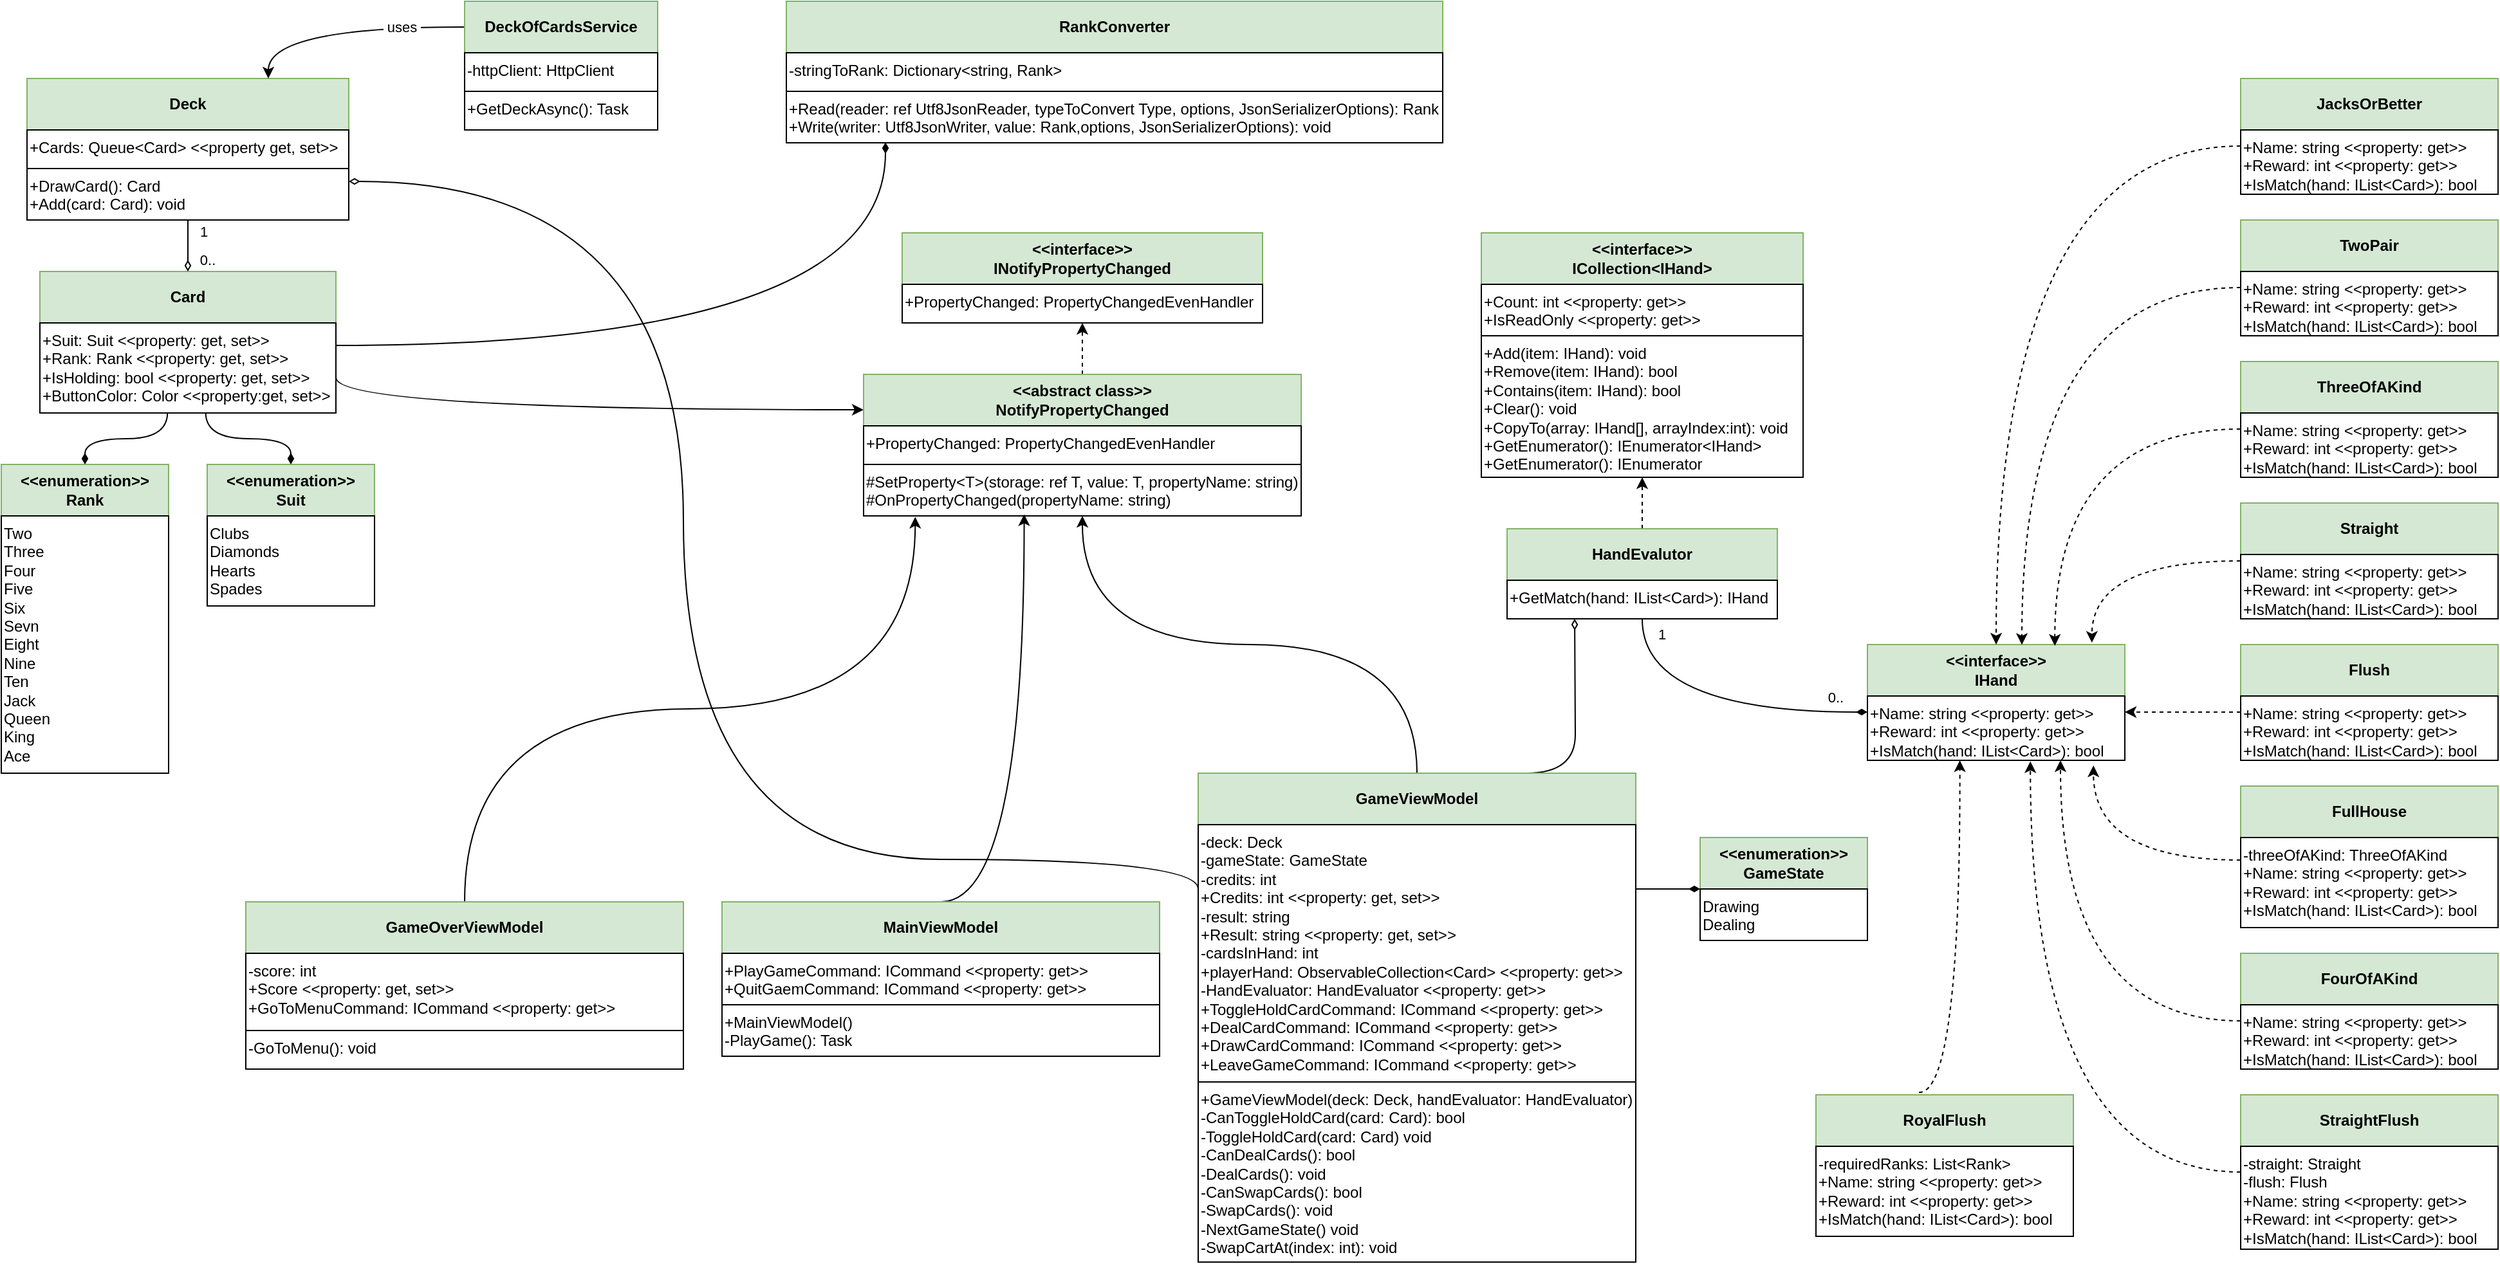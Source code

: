 <mxfile version="21.5.2" type="device">
  <diagram id="C5RBs43oDa-KdzZeNtuy" name="Page-1">
    <mxGraphModel dx="4436" dy="1394" grid="1" gridSize="10" guides="1" tooltips="1" connect="1" arrows="1" fold="1" page="1" pageScale="1" pageWidth="1600" pageHeight="1200" math="0" shadow="0">
      <root>
        <mxCell id="WIyWlLk6GJQsqaUBKTNV-0" />
        <mxCell id="WIyWlLk6GJQsqaUBKTNV-1" parent="WIyWlLk6GJQsqaUBKTNV-0" />
        <mxCell id="-fNCd-wBUOAsnK_vUmmY-12" value="&amp;lt;&amp;lt;interface&amp;gt;&amp;gt;&lt;br&gt;IHand" style="swimlane;whiteSpace=wrap;html=1;fillColor=#d5e8d4;strokeColor=#82b366;startSize=40;shadow=0;rounded=0;glass=0;" parent="WIyWlLk6GJQsqaUBKTNV-1" vertex="1">
          <mxGeometry x="1070" y="640" width="200" height="90" as="geometry" />
        </mxCell>
        <mxCell id="-fNCd-wBUOAsnK_vUmmY-20" value="+Name: string &amp;lt;&amp;lt;property: get&amp;gt;&amp;gt;&lt;br&gt;+Reward: int &amp;lt;&amp;lt;property: get&amp;gt;&amp;gt;&lt;br&gt;+IsMatch(hand: IList&amp;lt;Card&amp;gt;): bool" style="rounded=0;whiteSpace=wrap;html=1;align=left;verticalAlign=top;shadow=0;" parent="-fNCd-wBUOAsnK_vUmmY-12" vertex="1">
          <mxGeometry y="40" width="200" height="50" as="geometry" />
        </mxCell>
        <mxCell id="TzYiA3gDZXVf3jEae-ZA-2" value="JacksOrBetter" style="swimlane;whiteSpace=wrap;html=1;fillColor=#d5e8d4;strokeColor=#82b366;startSize=40;shadow=0;rounded=0;glass=0;" parent="WIyWlLk6GJQsqaUBKTNV-1" vertex="1">
          <mxGeometry x="1360" y="200" width="200" height="90" as="geometry" />
        </mxCell>
        <mxCell id="TzYiA3gDZXVf3jEae-ZA-3" value="+Name: string &amp;lt;&amp;lt;property: get&amp;gt;&amp;gt;&lt;br&gt;+Reward: int &amp;lt;&amp;lt;property: get&amp;gt;&amp;gt;&lt;br&gt;+IsMatch(hand: IList&amp;lt;Card&amp;gt;): bool" style="rounded=0;whiteSpace=wrap;html=1;align=left;verticalAlign=top;shadow=0;" parent="TzYiA3gDZXVf3jEae-ZA-2" vertex="1">
          <mxGeometry y="40" width="200" height="50" as="geometry" />
        </mxCell>
        <mxCell id="TzYiA3gDZXVf3jEae-ZA-6" value="TwoPair" style="swimlane;whiteSpace=wrap;html=1;fillColor=#d5e8d4;strokeColor=#82b366;startSize=40;shadow=0;rounded=0;glass=0;" parent="WIyWlLk6GJQsqaUBKTNV-1" vertex="1">
          <mxGeometry x="1360" y="310" width="200" height="90" as="geometry" />
        </mxCell>
        <mxCell id="TzYiA3gDZXVf3jEae-ZA-7" value="+Name: string &amp;lt;&amp;lt;property: get&amp;gt;&amp;gt;&lt;br&gt;+Reward: int &amp;lt;&amp;lt;property: get&amp;gt;&amp;gt;&lt;br&gt;+IsMatch(hand: IList&amp;lt;Card&amp;gt;): bool" style="rounded=0;whiteSpace=wrap;html=1;align=left;verticalAlign=top;shadow=0;" parent="TzYiA3gDZXVf3jEae-ZA-6" vertex="1">
          <mxGeometry y="40" width="200" height="50" as="geometry" />
        </mxCell>
        <mxCell id="TzYiA3gDZXVf3jEae-ZA-10" value="ThreeOfAKind" style="swimlane;whiteSpace=wrap;html=1;fillColor=#d5e8d4;strokeColor=#82b366;startSize=40;shadow=0;rounded=0;glass=0;" parent="WIyWlLk6GJQsqaUBKTNV-1" vertex="1">
          <mxGeometry x="1360" y="420" width="200" height="90" as="geometry" />
        </mxCell>
        <mxCell id="TzYiA3gDZXVf3jEae-ZA-11" value="+Name: string &amp;lt;&amp;lt;property: get&amp;gt;&amp;gt;&lt;br&gt;+Reward: int &amp;lt;&amp;lt;property: get&amp;gt;&amp;gt;&lt;br&gt;+IsMatch(hand: IList&amp;lt;Card&amp;gt;): bool" style="rounded=0;whiteSpace=wrap;html=1;align=left;verticalAlign=top;shadow=0;" parent="TzYiA3gDZXVf3jEae-ZA-10" vertex="1">
          <mxGeometry y="40" width="200" height="50" as="geometry" />
        </mxCell>
        <mxCell id="TzYiA3gDZXVf3jEae-ZA-28" style="edgeStyle=orthogonalEdgeStyle;orthogonalLoop=1;jettySize=auto;html=1;exitX=0;exitY=0.5;exitDx=0;exitDy=0;entryX=0.872;entryY=-0.016;entryDx=0;entryDy=0;curved=1;dashed=1;entryPerimeter=0;" parent="WIyWlLk6GJQsqaUBKTNV-1" source="TzYiA3gDZXVf3jEae-ZA-13" target="-fNCd-wBUOAsnK_vUmmY-12" edge="1">
          <mxGeometry relative="1" as="geometry" />
        </mxCell>
        <mxCell id="TzYiA3gDZXVf3jEae-ZA-13" value="Straight" style="swimlane;whiteSpace=wrap;html=1;fillColor=#d5e8d4;strokeColor=#82b366;startSize=40;shadow=0;rounded=0;glass=0;" parent="WIyWlLk6GJQsqaUBKTNV-1" vertex="1">
          <mxGeometry x="1360" y="530" width="200" height="90" as="geometry" />
        </mxCell>
        <mxCell id="TzYiA3gDZXVf3jEae-ZA-14" value="+Name: string &amp;lt;&amp;lt;property: get&amp;gt;&amp;gt;&lt;br&gt;+Reward: int &amp;lt;&amp;lt;property: get&amp;gt;&amp;gt;&lt;br&gt;+IsMatch(hand: IList&amp;lt;Card&amp;gt;): bool" style="rounded=0;whiteSpace=wrap;html=1;align=left;verticalAlign=top;shadow=0;" parent="TzYiA3gDZXVf3jEae-ZA-13" vertex="1">
          <mxGeometry y="40" width="200" height="50" as="geometry" />
        </mxCell>
        <mxCell id="TzYiA3gDZXVf3jEae-ZA-16" value="Flush" style="swimlane;whiteSpace=wrap;html=1;fillColor=#d5e8d4;strokeColor=#82b366;startSize=40;shadow=0;rounded=0;glass=0;" parent="WIyWlLk6GJQsqaUBKTNV-1" vertex="1">
          <mxGeometry x="1360" y="640" width="200" height="90" as="geometry" />
        </mxCell>
        <mxCell id="TzYiA3gDZXVf3jEae-ZA-17" value="+Name: string &amp;lt;&amp;lt;property: get&amp;gt;&amp;gt;&lt;br&gt;+Reward: int &amp;lt;&amp;lt;property: get&amp;gt;&amp;gt;&lt;br&gt;+IsMatch(hand: IList&amp;lt;Card&amp;gt;): bool" style="rounded=0;whiteSpace=wrap;html=1;align=left;verticalAlign=top;shadow=0;" parent="TzYiA3gDZXVf3jEae-ZA-16" vertex="1">
          <mxGeometry y="40" width="200" height="50" as="geometry" />
        </mxCell>
        <mxCell id="TzYiA3gDZXVf3jEae-ZA-18" value="FullHouse" style="swimlane;whiteSpace=wrap;html=1;fillColor=#d5e8d4;strokeColor=#82b366;startSize=40;shadow=0;rounded=0;glass=0;" parent="WIyWlLk6GJQsqaUBKTNV-1" vertex="1">
          <mxGeometry x="1360" y="750" width="200" height="110" as="geometry" />
        </mxCell>
        <mxCell id="TzYiA3gDZXVf3jEae-ZA-19" value="-threeOfAKind: ThreeOfAKind&lt;br&gt;+Name: string &amp;lt;&amp;lt;property: get&amp;gt;&amp;gt;&lt;br&gt;+Reward: int &amp;lt;&amp;lt;property: get&amp;gt;&amp;gt;&lt;br&gt;+IsMatch(hand: IList&amp;lt;Card&amp;gt;): bool" style="rounded=0;whiteSpace=wrap;html=1;align=left;verticalAlign=top;shadow=0;" parent="TzYiA3gDZXVf3jEae-ZA-18" vertex="1">
          <mxGeometry y="40" width="200" height="70" as="geometry" />
        </mxCell>
        <mxCell id="TzYiA3gDZXVf3jEae-ZA-20" value="FourOfAKind" style="swimlane;whiteSpace=wrap;html=1;fillColor=#d5e8d4;strokeColor=#82b366;startSize=40;shadow=0;rounded=0;glass=0;" parent="WIyWlLk6GJQsqaUBKTNV-1" vertex="1">
          <mxGeometry x="1360" y="880" width="200" height="90" as="geometry" />
        </mxCell>
        <mxCell id="TzYiA3gDZXVf3jEae-ZA-21" value="+Name: string &amp;lt;&amp;lt;property: get&amp;gt;&amp;gt;&lt;br&gt;+Reward: int &amp;lt;&amp;lt;property: get&amp;gt;&amp;gt;&lt;br&gt;+IsMatch(hand: IList&amp;lt;Card&amp;gt;): bool" style="rounded=0;whiteSpace=wrap;html=1;align=left;verticalAlign=top;shadow=0;" parent="TzYiA3gDZXVf3jEae-ZA-20" vertex="1">
          <mxGeometry y="40" width="200" height="50" as="geometry" />
        </mxCell>
        <mxCell id="TzYiA3gDZXVf3jEae-ZA-36" style="edgeStyle=orthogonalEdgeStyle;orthogonalLoop=1;jettySize=auto;html=1;exitX=0;exitY=0.5;exitDx=0;exitDy=0;entryX=0.633;entryY=1.015;entryDx=0;entryDy=0;entryPerimeter=0;dashed=1;curved=1;" parent="WIyWlLk6GJQsqaUBKTNV-1" source="TzYiA3gDZXVf3jEae-ZA-22" target="-fNCd-wBUOAsnK_vUmmY-20" edge="1">
          <mxGeometry relative="1" as="geometry" />
        </mxCell>
        <mxCell id="TzYiA3gDZXVf3jEae-ZA-22" value="StraightFlush" style="swimlane;whiteSpace=wrap;html=1;fillColor=#d5e8d4;strokeColor=#82b366;startSize=40;shadow=0;rounded=0;glass=0;" parent="WIyWlLk6GJQsqaUBKTNV-1" vertex="1">
          <mxGeometry x="1360" y="990" width="200" height="120" as="geometry" />
        </mxCell>
        <mxCell id="TzYiA3gDZXVf3jEae-ZA-23" value="-straight: Straight&lt;br&gt;-flush: Flush&lt;br&gt;+Name: string &amp;lt;&amp;lt;property: get&amp;gt;&amp;gt;&lt;br&gt;+Reward: int &amp;lt;&amp;lt;property: get&amp;gt;&amp;gt;&lt;br&gt;+IsMatch(hand: IList&amp;lt;Card&amp;gt;): bool" style="rounded=0;whiteSpace=wrap;html=1;align=left;verticalAlign=top;shadow=0;" parent="TzYiA3gDZXVf3jEae-ZA-22" vertex="1">
          <mxGeometry y="40" width="200" height="80" as="geometry" />
        </mxCell>
        <mxCell id="TzYiA3gDZXVf3jEae-ZA-143" style="edgeStyle=orthogonalEdgeStyle;orthogonalLoop=1;jettySize=auto;html=1;exitX=0.5;exitY=0;exitDx=0;exitDy=0;entryX=0.459;entryY=1.037;entryDx=0;entryDy=0;entryPerimeter=0;curved=1;dashed=1;" parent="WIyWlLk6GJQsqaUBKTNV-1" edge="1">
          <mxGeometry relative="1" as="geometry">
            <mxPoint x="1110" y="988.15" as="sourcePoint" />
            <mxPoint x="1141.8" y="730.0" as="targetPoint" />
          </mxGeometry>
        </mxCell>
        <mxCell id="TzYiA3gDZXVf3jEae-ZA-24" value="RoyalFlush" style="swimlane;whiteSpace=wrap;html=1;fillColor=#d5e8d4;strokeColor=#82b366;startSize=40;shadow=0;rounded=0;glass=0;" parent="WIyWlLk6GJQsqaUBKTNV-1" vertex="1">
          <mxGeometry x="1030" y="990" width="200" height="110" as="geometry" />
        </mxCell>
        <mxCell id="TzYiA3gDZXVf3jEae-ZA-25" value="-requiredRanks: List&amp;lt;Rank&amp;gt;&lt;br&gt;+Name: string &amp;lt;&amp;lt;property: get&amp;gt;&amp;gt;&lt;br&gt;+Reward: int &amp;lt;&amp;lt;property: get&amp;gt;&amp;gt;&lt;br&gt;+IsMatch(hand: IList&amp;lt;Card&amp;gt;): bool" style="rounded=0;whiteSpace=wrap;html=1;align=left;verticalAlign=top;shadow=0;" parent="TzYiA3gDZXVf3jEae-ZA-24" vertex="1">
          <mxGeometry y="40" width="200" height="70" as="geometry" />
        </mxCell>
        <mxCell id="TzYiA3gDZXVf3jEae-ZA-30" style="edgeStyle=orthogonalEdgeStyle;orthogonalLoop=1;jettySize=auto;html=1;exitX=0;exitY=0.25;exitDx=0;exitDy=0;entryX=0.728;entryY=0.011;entryDx=0;entryDy=0;curved=1;dashed=1;entryPerimeter=0;" parent="WIyWlLk6GJQsqaUBKTNV-1" source="TzYiA3gDZXVf3jEae-ZA-11" target="-fNCd-wBUOAsnK_vUmmY-12" edge="1">
          <mxGeometry relative="1" as="geometry" />
        </mxCell>
        <mxCell id="TzYiA3gDZXVf3jEae-ZA-31" style="edgeStyle=orthogonalEdgeStyle;orthogonalLoop=1;jettySize=auto;html=1;exitX=0;exitY=0.25;exitDx=0;exitDy=0;entryX=0.6;entryY=0.002;entryDx=0;entryDy=0;entryPerimeter=0;curved=1;dashed=1;" parent="WIyWlLk6GJQsqaUBKTNV-1" source="TzYiA3gDZXVf3jEae-ZA-7" target="-fNCd-wBUOAsnK_vUmmY-12" edge="1">
          <mxGeometry relative="1" as="geometry" />
        </mxCell>
        <mxCell id="TzYiA3gDZXVf3jEae-ZA-32" style="edgeStyle=orthogonalEdgeStyle;orthogonalLoop=1;jettySize=auto;html=1;exitX=0;exitY=0.25;exitDx=0;exitDy=0;curved=1;dashed=1;" parent="WIyWlLk6GJQsqaUBKTNV-1" source="TzYiA3gDZXVf3jEae-ZA-3" target="-fNCd-wBUOAsnK_vUmmY-12" edge="1">
          <mxGeometry relative="1" as="geometry" />
        </mxCell>
        <mxCell id="TzYiA3gDZXVf3jEae-ZA-33" style="edgeStyle=orthogonalEdgeStyle;rounded=0;orthogonalLoop=1;jettySize=auto;html=1;exitX=0;exitY=0.25;exitDx=0;exitDy=0;entryX=1;entryY=0.25;entryDx=0;entryDy=0;dashed=1;" parent="WIyWlLk6GJQsqaUBKTNV-1" source="TzYiA3gDZXVf3jEae-ZA-17" target="-fNCd-wBUOAsnK_vUmmY-20" edge="1">
          <mxGeometry relative="1" as="geometry" />
        </mxCell>
        <mxCell id="TzYiA3gDZXVf3jEae-ZA-34" style="edgeStyle=orthogonalEdgeStyle;orthogonalLoop=1;jettySize=auto;html=1;exitX=0;exitY=0.25;exitDx=0;exitDy=0;entryX=0.878;entryY=1.08;entryDx=0;entryDy=0;entryPerimeter=0;dashed=1;curved=1;" parent="WIyWlLk6GJQsqaUBKTNV-1" source="TzYiA3gDZXVf3jEae-ZA-19" target="-fNCd-wBUOAsnK_vUmmY-20" edge="1">
          <mxGeometry relative="1" as="geometry" />
        </mxCell>
        <mxCell id="TzYiA3gDZXVf3jEae-ZA-35" style="edgeStyle=orthogonalEdgeStyle;orthogonalLoop=1;jettySize=auto;html=1;exitX=0;exitY=0.25;exitDx=0;exitDy=0;entryX=0.75;entryY=1;entryDx=0;entryDy=0;dashed=1;curved=1;" parent="WIyWlLk6GJQsqaUBKTNV-1" source="TzYiA3gDZXVf3jEae-ZA-21" target="-fNCd-wBUOAsnK_vUmmY-20" edge="1">
          <mxGeometry relative="1" as="geometry" />
        </mxCell>
        <mxCell id="TzYiA3gDZXVf3jEae-ZA-38" value="&amp;lt;&amp;lt;interface&amp;gt;&amp;gt;&lt;br&gt;ICollection&amp;lt;IHand&amp;gt;" style="swimlane;whiteSpace=wrap;html=1;fillColor=#d5e8d4;strokeColor=#82b366;startSize=40;shadow=0;rounded=0;glass=0;" parent="WIyWlLk6GJQsqaUBKTNV-1" vertex="1">
          <mxGeometry x="770" y="320" width="250" height="190" as="geometry" />
        </mxCell>
        <mxCell id="TzYiA3gDZXVf3jEae-ZA-39" value="+Count: int &amp;lt;&amp;lt;property: get&amp;gt;&amp;gt;&lt;br&gt;+IsReadOnly &amp;lt;&amp;lt;property: get&amp;gt;&amp;gt;&lt;br&gt;" style="rounded=0;whiteSpace=wrap;html=1;align=left;verticalAlign=top;shadow=0;" parent="TzYiA3gDZXVf3jEae-ZA-38" vertex="1">
          <mxGeometry y="40" width="250" height="40" as="geometry" />
        </mxCell>
        <mxCell id="TzYiA3gDZXVf3jEae-ZA-50" value="+Add(item: IHand): void&lt;br&gt;+Remove(item: IHand): bool&lt;br&gt;+Contains(item: IHand): bool&lt;br&gt;+Clear(): void&lt;br&gt;+CopyTo(array: IHand[], arrayIndex:int): void&lt;br&gt;+GetEnumerator(): IEnumerator&amp;lt;IHand&amp;gt;&lt;br&gt;+GetEnumerator(): IEnumerator" style="rounded=0;whiteSpace=wrap;html=1;align=left;verticalAlign=top;" parent="TzYiA3gDZXVf3jEae-ZA-38" vertex="1">
          <mxGeometry y="80" width="250" height="110" as="geometry" />
        </mxCell>
        <mxCell id="TzYiA3gDZXVf3jEae-ZA-54" value="" style="edgeStyle=orthogonalEdgeStyle;rounded=0;orthogonalLoop=1;jettySize=auto;html=1;dashed=1;" parent="WIyWlLk6GJQsqaUBKTNV-1" source="TzYiA3gDZXVf3jEae-ZA-52" target="TzYiA3gDZXVf3jEae-ZA-50" edge="1">
          <mxGeometry relative="1" as="geometry" />
        </mxCell>
        <mxCell id="TzYiA3gDZXVf3jEae-ZA-52" value="HandEvalutor" style="swimlane;whiteSpace=wrap;html=1;fillColor=#d5e8d4;strokeColor=#82b366;startSize=40;shadow=0;rounded=0;glass=0;" parent="WIyWlLk6GJQsqaUBKTNV-1" vertex="1">
          <mxGeometry x="790" y="550" width="210" height="70" as="geometry" />
        </mxCell>
        <mxCell id="TzYiA3gDZXVf3jEae-ZA-53" value="+GetMatch(hand: IList&amp;lt;Card&amp;gt;): IHand" style="rounded=0;whiteSpace=wrap;html=1;align=left;verticalAlign=top;shadow=0;" parent="TzYiA3gDZXVf3jEae-ZA-52" vertex="1">
          <mxGeometry y="40" width="210" height="30" as="geometry" />
        </mxCell>
        <mxCell id="TzYiA3gDZXVf3jEae-ZA-58" value="&amp;lt;&amp;lt;enumeration&amp;gt;&amp;gt;&lt;br&gt;Rank" style="swimlane;whiteSpace=wrap;html=1;fillColor=#d5e8d4;strokeColor=#82b366;startSize=40;shadow=0;rounded=0;glass=0;" parent="WIyWlLk6GJQsqaUBKTNV-1" vertex="1">
          <mxGeometry x="-380" y="500" width="130" height="220" as="geometry" />
        </mxCell>
        <mxCell id="TzYiA3gDZXVf3jEae-ZA-59" value="Two&lt;br&gt;Three&lt;br&gt;Four&lt;br&gt;Five&lt;br&gt;Six&lt;br&gt;Sevn&lt;br&gt;Eight&lt;br&gt;Nine&lt;br&gt;Ten&lt;br&gt;Jack&lt;br&gt;Queen&lt;br&gt;King&lt;br&gt;Ace" style="rounded=0;whiteSpace=wrap;html=1;align=left;verticalAlign=top;shadow=0;" parent="TzYiA3gDZXVf3jEae-ZA-58" vertex="1">
          <mxGeometry y="40" width="130" height="200" as="geometry" />
        </mxCell>
        <mxCell id="TzYiA3gDZXVf3jEae-ZA-62" value="&amp;lt;&amp;lt;enumeration&amp;gt;&amp;gt;&lt;br&gt;Suit" style="swimlane;whiteSpace=wrap;html=1;fillColor=#d5e8d4;strokeColor=#82b366;startSize=40;shadow=0;rounded=0;glass=0;" parent="WIyWlLk6GJQsqaUBKTNV-1" vertex="1">
          <mxGeometry x="-220" y="500" width="130" height="110" as="geometry" />
        </mxCell>
        <mxCell id="TzYiA3gDZXVf3jEae-ZA-63" value="Clubs&lt;br&gt;Diamonds&lt;br&gt;Hearts&lt;br&gt;Spades" style="rounded=0;whiteSpace=wrap;html=1;align=left;verticalAlign=top;shadow=0;" parent="TzYiA3gDZXVf3jEae-ZA-62" vertex="1">
          <mxGeometry y="40" width="130" height="70" as="geometry" />
        </mxCell>
        <mxCell id="TzYiA3gDZXVf3jEae-ZA-119" style="edgeStyle=orthogonalEdgeStyle;orthogonalLoop=1;jettySize=auto;html=1;exitX=1;exitY=0.75;exitDx=0;exitDy=0;entryX=0;entryY=0.25;entryDx=0;entryDy=0;curved=1;" parent="WIyWlLk6GJQsqaUBKTNV-1" source="TzYiA3gDZXVf3jEae-ZA-68" target="TzYiA3gDZXVf3jEae-ZA-93" edge="1">
          <mxGeometry relative="1" as="geometry">
            <Array as="points">
              <mxPoint x="-120" y="457" />
            </Array>
          </mxGeometry>
        </mxCell>
        <mxCell id="TzYiA3gDZXVf3jEae-ZA-155" style="edgeStyle=orthogonalEdgeStyle;orthogonalLoop=1;jettySize=auto;html=1;exitX=0.56;exitY=0.995;exitDx=0;exitDy=0;entryX=0.5;entryY=0;entryDx=0;entryDy=0;exitPerimeter=0;curved=1;endArrow=diamondThin;endFill=1;" parent="WIyWlLk6GJQsqaUBKTNV-1" source="TzYiA3gDZXVf3jEae-ZA-69" target="TzYiA3gDZXVf3jEae-ZA-62" edge="1">
          <mxGeometry relative="1" as="geometry" />
        </mxCell>
        <mxCell id="TzYiA3gDZXVf3jEae-ZA-68" value="Card" style="swimlane;whiteSpace=wrap;html=1;fillColor=#d5e8d4;strokeColor=#82b366;startSize=40;shadow=0;rounded=0;glass=0;" parent="WIyWlLk6GJQsqaUBKTNV-1" vertex="1">
          <mxGeometry x="-350" y="350" width="230" height="110" as="geometry" />
        </mxCell>
        <mxCell id="TzYiA3gDZXVf3jEae-ZA-69" value="+Suit: Suit &amp;lt;&amp;lt;property: get, set&amp;gt;&amp;gt;&lt;br&gt;+Rank: Rank &amp;lt;&amp;lt;property: get, set&amp;gt;&amp;gt;&lt;br&gt;+IsHolding: bool &amp;lt;&amp;lt;property: get, set&amp;gt;&amp;gt;&lt;br&gt;+ButtonColor: Color &amp;lt;&amp;lt;property:get, set&amp;gt;&amp;gt;" style="rounded=0;whiteSpace=wrap;html=1;align=left;verticalAlign=top;shadow=0;" parent="TzYiA3gDZXVf3jEae-ZA-68" vertex="1">
          <mxGeometry y="40" width="230" height="70" as="geometry" />
        </mxCell>
        <mxCell id="TzYiA3gDZXVf3jEae-ZA-78" value="Deck" style="swimlane;whiteSpace=wrap;html=1;fillColor=#d5e8d4;strokeColor=#82b366;startSize=40;shadow=0;rounded=0;glass=0;" parent="WIyWlLk6GJQsqaUBKTNV-1" vertex="1">
          <mxGeometry x="-360" y="200" width="250" height="110" as="geometry">
            <mxRectangle x="400" y="590" width="70" height="40" as="alternateBounds" />
          </mxGeometry>
        </mxCell>
        <mxCell id="TzYiA3gDZXVf3jEae-ZA-79" value="+Cards: Queue&amp;lt;Card&amp;gt; &amp;lt;&amp;lt;property get, set&amp;gt;&amp;gt;" style="rounded=0;whiteSpace=wrap;html=1;align=left;verticalAlign=top;shadow=0;" parent="TzYiA3gDZXVf3jEae-ZA-78" vertex="1">
          <mxGeometry y="40" width="250" height="30" as="geometry" />
        </mxCell>
        <mxCell id="TzYiA3gDZXVf3jEae-ZA-84" value="+DrawCard(): Card&lt;br&gt;+Add(card: Card): void" style="rounded=0;whiteSpace=wrap;html=1;align=left;verticalAlign=top;" parent="TzYiA3gDZXVf3jEae-ZA-78" vertex="1">
          <mxGeometry y="70" width="250" height="40" as="geometry" />
        </mxCell>
        <mxCell id="TzYiA3gDZXVf3jEae-ZA-102" style="edgeStyle=orthogonalEdgeStyle;orthogonalLoop=1;jettySize=auto;html=1;exitX=0.5;exitY=0;exitDx=0;exitDy=0;curved=1;" parent="WIyWlLk6GJQsqaUBKTNV-1" source="TzYiA3gDZXVf3jEae-ZA-87" target="TzYiA3gDZXVf3jEae-ZA-95" edge="1">
          <mxGeometry relative="1" as="geometry" />
        </mxCell>
        <mxCell id="TzYiA3gDZXVf3jEae-ZA-160" style="edgeStyle=orthogonalEdgeStyle;orthogonalLoop=1;jettySize=auto;html=1;exitX=0.75;exitY=0;exitDx=0;exitDy=0;entryX=0.25;entryY=1;entryDx=0;entryDy=0;curved=1;endArrow=diamondThin;endFill=0;" parent="WIyWlLk6GJQsqaUBKTNV-1" source="TzYiA3gDZXVf3jEae-ZA-87" target="TzYiA3gDZXVf3jEae-ZA-53" edge="1">
          <mxGeometry relative="1" as="geometry">
            <Array as="points">
              <mxPoint x="843" y="740" />
              <mxPoint x="843" y="680" />
            </Array>
          </mxGeometry>
        </mxCell>
        <mxCell id="koBWc2NPQ4fhR7pxZyWS-4" style="edgeStyle=orthogonalEdgeStyle;rounded=0;orthogonalLoop=1;jettySize=auto;html=1;exitX=1;exitY=0.25;exitDx=0;exitDy=0;entryX=0;entryY=0;entryDx=0;entryDy=0;endArrow=diamondThin;endFill=1;" edge="1" parent="WIyWlLk6GJQsqaUBKTNV-1" source="TzYiA3gDZXVf3jEae-ZA-87" target="koBWc2NPQ4fhR7pxZyWS-2">
          <mxGeometry relative="1" as="geometry">
            <Array as="points">
              <mxPoint x="930" y="830" />
              <mxPoint x="930" y="830" />
            </Array>
          </mxGeometry>
        </mxCell>
        <mxCell id="TzYiA3gDZXVf3jEae-ZA-87" value="GameViewModel" style="swimlane;whiteSpace=wrap;html=1;fillColor=#d5e8d4;strokeColor=#82b366;startSize=40;shadow=0;rounded=0;glass=0;" parent="WIyWlLk6GJQsqaUBKTNV-1" vertex="1">
          <mxGeometry x="550" y="740" width="340" height="380" as="geometry">
            <mxRectangle x="400" y="590" width="70" height="40" as="alternateBounds" />
          </mxGeometry>
        </mxCell>
        <mxCell id="TzYiA3gDZXVf3jEae-ZA-88" value="-deck: Deck&lt;br&gt;-gameState: GameState&lt;br&gt;-credits: int&lt;br&gt;+Credits: int &amp;lt;&amp;lt;property: get, set&amp;gt;&amp;gt;&lt;br&gt;-result: string&lt;br&gt;+Result: string &amp;lt;&amp;lt;property: get, set&amp;gt;&amp;gt;&lt;br&gt;-cardsInHand: int&lt;br&gt;+playerHand: ObservableCollection&amp;lt;Card&amp;gt; &amp;lt;&amp;lt;property: get&amp;gt;&amp;gt;&lt;br&gt;-HandEvaluator: HandEvaluator &amp;lt;&amp;lt;property: get&amp;gt;&amp;gt;&lt;br&gt;+ToggleHoldCardCommand: ICommand &amp;lt;&amp;lt;property: get&amp;gt;&amp;gt;&lt;br&gt;+DealCardCommand: ICommand &amp;lt;&amp;lt;property: get&amp;gt;&amp;gt;&lt;br&gt;+DrawCardCommand: ICommand &amp;lt;&amp;lt;property: get&amp;gt;&amp;gt;&lt;br&gt;+LeaveGameCommand: ICommand &amp;lt;&amp;lt;property: get&amp;gt;&amp;gt;" style="rounded=0;whiteSpace=wrap;html=1;align=left;verticalAlign=top;shadow=0;" parent="TzYiA3gDZXVf3jEae-ZA-87" vertex="1">
          <mxGeometry y="40" width="340" height="200" as="geometry" />
        </mxCell>
        <mxCell id="TzYiA3gDZXVf3jEae-ZA-89" value="+GameViewModel(deck: Deck, handEvaluator: HandEvaluator)&lt;br&gt;-CanToggleHoldCard(card: Card): bool&lt;br&gt;-ToggleHoldCard(card: Card) void&lt;br&gt;-CanDealCards(): bool&lt;br&gt;-DealCards(): void&lt;br&gt;-CanSwapCards(): bool&lt;br&gt;-SwapCards(): void&lt;br&gt;-NextGameState() void&lt;br&gt;-SwapCartAt(index: int): void" style="rounded=0;whiteSpace=wrap;html=1;align=left;verticalAlign=top;" parent="TzYiA3gDZXVf3jEae-ZA-87" vertex="1">
          <mxGeometry y="240" width="340" height="140" as="geometry" />
        </mxCell>
        <mxCell id="TzYiA3gDZXVf3jEae-ZA-90" value="&amp;lt;&amp;lt;interface&amp;gt;&amp;gt;&lt;br&gt;INotifyPropertyChanged" style="swimlane;whiteSpace=wrap;html=1;fillColor=#d5e8d4;strokeColor=#82b366;startSize=40;shadow=0;rounded=0;glass=0;" parent="WIyWlLk6GJQsqaUBKTNV-1" vertex="1">
          <mxGeometry x="320" y="320" width="280" height="70" as="geometry">
            <mxRectangle x="400" y="590" width="70" height="40" as="alternateBounds" />
          </mxGeometry>
        </mxCell>
        <mxCell id="TzYiA3gDZXVf3jEae-ZA-91" value="+PropertyChanged: PropertyChangedEvenHandler" style="rounded=0;whiteSpace=wrap;html=1;align=left;verticalAlign=top;shadow=0;" parent="TzYiA3gDZXVf3jEae-ZA-90" vertex="1">
          <mxGeometry y="40" width="280" height="30" as="geometry" />
        </mxCell>
        <mxCell id="TzYiA3gDZXVf3jEae-ZA-97" value="" style="edgeStyle=orthogonalEdgeStyle;rounded=0;orthogonalLoop=1;jettySize=auto;html=1;dashed=1;" parent="WIyWlLk6GJQsqaUBKTNV-1" source="TzYiA3gDZXVf3jEae-ZA-93" target="TzYiA3gDZXVf3jEae-ZA-91" edge="1">
          <mxGeometry relative="1" as="geometry" />
        </mxCell>
        <mxCell id="TzYiA3gDZXVf3jEae-ZA-93" value="&amp;lt;&amp;lt;abstract class&amp;gt;&amp;gt;&lt;br&gt;NotifyPropertyChanged" style="swimlane;whiteSpace=wrap;html=1;fillColor=#d5e8d4;strokeColor=#82b366;startSize=40;shadow=0;rounded=0;glass=0;" parent="WIyWlLk6GJQsqaUBKTNV-1" vertex="1">
          <mxGeometry x="290" y="430" width="340" height="110" as="geometry">
            <mxRectangle x="400" y="590" width="70" height="40" as="alternateBounds" />
          </mxGeometry>
        </mxCell>
        <mxCell id="TzYiA3gDZXVf3jEae-ZA-94" value="+PropertyChanged: PropertyChangedEvenHandler" style="rounded=0;whiteSpace=wrap;html=1;align=left;verticalAlign=top;shadow=0;" parent="TzYiA3gDZXVf3jEae-ZA-93" vertex="1">
          <mxGeometry y="40" width="340" height="30" as="geometry" />
        </mxCell>
        <mxCell id="TzYiA3gDZXVf3jEae-ZA-95" value="#SetProperty&amp;lt;T&amp;gt;(storage: ref T, value: T, propertyName: string)&lt;br&gt;#OnPropertyChanged(propertyName: string)" style="rounded=0;whiteSpace=wrap;html=1;align=left;verticalAlign=top;" parent="TzYiA3gDZXVf3jEae-ZA-93" vertex="1">
          <mxGeometry y="70" width="340" height="40" as="geometry" />
        </mxCell>
        <mxCell id="TzYiA3gDZXVf3jEae-ZA-109" style="edgeStyle=orthogonalEdgeStyle;orthogonalLoop=1;jettySize=auto;html=1;exitX=0.5;exitY=0;exitDx=0;exitDy=0;entryX=0.367;entryY=0.97;entryDx=0;entryDy=0;entryPerimeter=0;curved=1;" parent="WIyWlLk6GJQsqaUBKTNV-1" source="TzYiA3gDZXVf3jEae-ZA-105" target="TzYiA3gDZXVf3jEae-ZA-95" edge="1">
          <mxGeometry relative="1" as="geometry">
            <Array as="points">
              <mxPoint x="415" y="840" />
            </Array>
          </mxGeometry>
        </mxCell>
        <mxCell id="TzYiA3gDZXVf3jEae-ZA-105" value="MainViewModel" style="swimlane;whiteSpace=wrap;html=1;fillColor=#d5e8d4;strokeColor=#82b366;startSize=40;shadow=0;rounded=0;glass=0;" parent="WIyWlLk6GJQsqaUBKTNV-1" vertex="1">
          <mxGeometry x="180" y="840" width="340" height="120" as="geometry">
            <mxRectangle x="400" y="590" width="70" height="40" as="alternateBounds" />
          </mxGeometry>
        </mxCell>
        <mxCell id="TzYiA3gDZXVf3jEae-ZA-106" value="+PlayGameCommand: ICommand &amp;lt;&amp;lt;property: get&amp;gt;&amp;gt;&lt;br&gt;+QuitGaemCommand: ICommand &amp;lt;&amp;lt;property: get&amp;gt;&amp;gt;" style="rounded=0;whiteSpace=wrap;html=1;align=left;verticalAlign=top;shadow=0;" parent="TzYiA3gDZXVf3jEae-ZA-105" vertex="1">
          <mxGeometry y="40" width="340" height="40" as="geometry" />
        </mxCell>
        <mxCell id="TzYiA3gDZXVf3jEae-ZA-107" value="+MainViewModel()&lt;br&gt;-PlayGame(): Task" style="rounded=0;whiteSpace=wrap;html=1;align=left;verticalAlign=top;" parent="TzYiA3gDZXVf3jEae-ZA-105" vertex="1">
          <mxGeometry y="80" width="340" height="40" as="geometry" />
        </mxCell>
        <mxCell id="TzYiA3gDZXVf3jEae-ZA-114" style="edgeStyle=orthogonalEdgeStyle;orthogonalLoop=1;jettySize=auto;html=1;exitX=0.5;exitY=0;exitDx=0;exitDy=0;entryX=0.118;entryY=1.018;entryDx=0;entryDy=0;entryPerimeter=0;curved=1;" parent="WIyWlLk6GJQsqaUBKTNV-1" source="TzYiA3gDZXVf3jEae-ZA-110" target="TzYiA3gDZXVf3jEae-ZA-95" edge="1">
          <mxGeometry relative="1" as="geometry" />
        </mxCell>
        <mxCell id="TzYiA3gDZXVf3jEae-ZA-110" value="GameOverViewModel" style="swimlane;whiteSpace=wrap;html=1;fillColor=#d5e8d4;strokeColor=#82b366;startSize=40;shadow=0;rounded=0;glass=0;" parent="WIyWlLk6GJQsqaUBKTNV-1" vertex="1">
          <mxGeometry x="-190" y="840" width="340" height="130" as="geometry">
            <mxRectangle x="400" y="590" width="70" height="40" as="alternateBounds" />
          </mxGeometry>
        </mxCell>
        <mxCell id="TzYiA3gDZXVf3jEae-ZA-111" value="-score: int&lt;br&gt;+Score &amp;lt;&amp;lt;property: get, set&amp;gt;&amp;gt;&lt;br&gt;+GoToMenuCommand: ICommand &amp;lt;&amp;lt;property: get&amp;gt;&amp;gt;" style="rounded=0;whiteSpace=wrap;html=1;align=left;verticalAlign=top;shadow=0;" parent="TzYiA3gDZXVf3jEae-ZA-110" vertex="1">
          <mxGeometry y="40" width="340" height="60" as="geometry" />
        </mxCell>
        <mxCell id="TzYiA3gDZXVf3jEae-ZA-112" value="-GoToMenu(): void" style="rounded=0;whiteSpace=wrap;html=1;align=left;verticalAlign=top;" parent="TzYiA3gDZXVf3jEae-ZA-110" vertex="1">
          <mxGeometry y="100" width="340" height="30" as="geometry" />
        </mxCell>
        <mxCell id="TzYiA3gDZXVf3jEae-ZA-120" value="MainViewModel" style="swimlane;whiteSpace=wrap;html=1;fillColor=#d5e8d4;strokeColor=#82b366;startSize=40;shadow=0;rounded=0;glass=0;" parent="WIyWlLk6GJQsqaUBKTNV-1" vertex="1">
          <mxGeometry x="180" y="840" width="340" height="120" as="geometry">
            <mxRectangle x="400" y="590" width="70" height="40" as="alternateBounds" />
          </mxGeometry>
        </mxCell>
        <mxCell id="TzYiA3gDZXVf3jEae-ZA-121" value="+PlayGameCommand: ICommand &amp;lt;&amp;lt;property: get&amp;gt;&amp;gt;&lt;br&gt;+QuitGaemCommand: ICommand &amp;lt;&amp;lt;property: get&amp;gt;&amp;gt;" style="rounded=0;whiteSpace=wrap;html=1;align=left;verticalAlign=top;shadow=0;" parent="TzYiA3gDZXVf3jEae-ZA-120" vertex="1">
          <mxGeometry y="40" width="340" height="40" as="geometry" />
        </mxCell>
        <mxCell id="TzYiA3gDZXVf3jEae-ZA-122" value="+MainViewModel()&lt;br&gt;-PlayGame(): Task" style="rounded=0;whiteSpace=wrap;html=1;align=left;verticalAlign=top;" parent="TzYiA3gDZXVf3jEae-ZA-120" vertex="1">
          <mxGeometry y="80" width="340" height="40" as="geometry" />
        </mxCell>
        <mxCell id="TzYiA3gDZXVf3jEae-ZA-133" style="edgeStyle=orthogonalEdgeStyle;orthogonalLoop=1;jettySize=auto;html=1;exitX=0;exitY=0;exitDx=0;exitDy=0;entryX=0.75;entryY=0;entryDx=0;entryDy=0;curved=1;" parent="WIyWlLk6GJQsqaUBKTNV-1" target="TzYiA3gDZXVf3jEae-ZA-78" edge="1">
          <mxGeometry relative="1" as="geometry">
            <mxPoint x="-20.0" y="160" as="sourcePoint" />
            <mxPoint x="-172.5" y="220" as="targetPoint" />
            <Array as="points">
              <mxPoint x="-172" y="160" />
            </Array>
          </mxGeometry>
        </mxCell>
        <mxCell id="TzYiA3gDZXVf3jEae-ZA-134" value="&amp;nbsp;uses&amp;nbsp;" style="edgeLabel;html=1;align=center;verticalAlign=middle;resizable=0;points=[];" parent="TzYiA3gDZXVf3jEae-ZA-133" vertex="1" connectable="0">
          <mxGeometry x="-0.487" relative="1" as="geometry">
            <mxPoint as="offset" />
          </mxGeometry>
        </mxCell>
        <mxCell id="TzYiA3gDZXVf3jEae-ZA-123" value="DeckOfCardsService" style="swimlane;whiteSpace=wrap;html=1;fillColor=#d5e8d4;strokeColor=#82b366;startSize=40;shadow=0;rounded=0;glass=0;" parent="WIyWlLk6GJQsqaUBKTNV-1" vertex="1">
          <mxGeometry x="-20" y="140" width="150" height="100" as="geometry">
            <mxRectangle x="400" y="590" width="70" height="40" as="alternateBounds" />
          </mxGeometry>
        </mxCell>
        <mxCell id="TzYiA3gDZXVf3jEae-ZA-124" value="-httpClient: HttpClient&lt;br&gt;" style="rounded=0;whiteSpace=wrap;html=1;align=left;verticalAlign=top;shadow=0;" parent="TzYiA3gDZXVf3jEae-ZA-123" vertex="1">
          <mxGeometry y="40" width="150" height="30" as="geometry" />
        </mxCell>
        <mxCell id="TzYiA3gDZXVf3jEae-ZA-125" value="+GetDeckAsync(): Task" style="rounded=0;whiteSpace=wrap;html=1;align=left;verticalAlign=top;" parent="TzYiA3gDZXVf3jEae-ZA-123" vertex="1">
          <mxGeometry y="70" width="150" height="30" as="geometry" />
        </mxCell>
        <mxCell id="TzYiA3gDZXVf3jEae-ZA-128" value="RankConverter" style="swimlane;whiteSpace=wrap;html=1;fillColor=#d5e8d4;strokeColor=#82b366;startSize=40;shadow=0;rounded=0;glass=0;" parent="WIyWlLk6GJQsqaUBKTNV-1" vertex="1">
          <mxGeometry x="230" y="140" width="510" height="110" as="geometry">
            <mxRectangle x="400" y="590" width="70" height="40" as="alternateBounds" />
          </mxGeometry>
        </mxCell>
        <mxCell id="TzYiA3gDZXVf3jEae-ZA-129" value="-stringToRank: Dictionary&amp;lt;string, Rank&amp;gt;" style="rounded=0;whiteSpace=wrap;html=1;align=left;verticalAlign=top;shadow=0;" parent="TzYiA3gDZXVf3jEae-ZA-128" vertex="1">
          <mxGeometry y="40" width="510" height="30" as="geometry" />
        </mxCell>
        <mxCell id="TzYiA3gDZXVf3jEae-ZA-130" value="+Read(reader: ref Utf8JsonReader, typeToConvert Type, options, JsonSerializerOptions): Rank&lt;br&gt;+Write(writer: Utf8JsonWriter, value: Rank,options, JsonSerializerOptions): void" style="rounded=0;whiteSpace=wrap;html=1;align=left;verticalAlign=top;" parent="TzYiA3gDZXVf3jEae-ZA-128" vertex="1">
          <mxGeometry y="70" width="510" height="40" as="geometry" />
        </mxCell>
        <mxCell id="TzYiA3gDZXVf3jEae-ZA-154" style="edgeStyle=orthogonalEdgeStyle;orthogonalLoop=1;jettySize=auto;html=1;exitX=0.431;exitY=0.997;exitDx=0;exitDy=0;exitPerimeter=0;curved=1;endArrow=diamondThin;endFill=1;" parent="WIyWlLk6GJQsqaUBKTNV-1" source="TzYiA3gDZXVf3jEae-ZA-69" target="TzYiA3gDZXVf3jEae-ZA-58" edge="1">
          <mxGeometry relative="1" as="geometry" />
        </mxCell>
        <mxCell id="TzYiA3gDZXVf3jEae-ZA-156" value="" style="edgeStyle=orthogonalEdgeStyle;rounded=0;orthogonalLoop=1;jettySize=auto;html=1;entryX=0.5;entryY=0;entryDx=0;entryDy=0;endArrow=diamondThin;endFill=0;" parent="WIyWlLk6GJQsqaUBKTNV-1" source="TzYiA3gDZXVf3jEae-ZA-84" target="TzYiA3gDZXVf3jEae-ZA-68" edge="1">
          <mxGeometry relative="1" as="geometry" />
        </mxCell>
        <mxCell id="TzYiA3gDZXVf3jEae-ZA-157" value="0.." style="edgeLabel;html=1;align=center;verticalAlign=middle;resizable=0;points=[];" parent="TzYiA3gDZXVf3jEae-ZA-156" vertex="1" connectable="0">
          <mxGeometry x="0.163" relative="1" as="geometry">
            <mxPoint x="15" y="7" as="offset" />
          </mxGeometry>
        </mxCell>
        <mxCell id="TzYiA3gDZXVf3jEae-ZA-164" value="1" style="edgeLabel;html=1;align=center;verticalAlign=middle;resizable=0;points=[];" parent="TzYiA3gDZXVf3jEae-ZA-156" vertex="1" connectable="0">
          <mxGeometry x="-0.587" y="-1" relative="1" as="geometry">
            <mxPoint x="13" as="offset" />
          </mxGeometry>
        </mxCell>
        <mxCell id="TzYiA3gDZXVf3jEae-ZA-158" style="edgeStyle=orthogonalEdgeStyle;orthogonalLoop=1;jettySize=auto;html=1;exitX=1;exitY=0.25;exitDx=0;exitDy=0;entryX=0.151;entryY=0.992;entryDx=0;entryDy=0;entryPerimeter=0;curved=1;endArrow=diamondThin;endFill=1;" parent="WIyWlLk6GJQsqaUBKTNV-1" source="TzYiA3gDZXVf3jEae-ZA-69" target="TzYiA3gDZXVf3jEae-ZA-130" edge="1">
          <mxGeometry relative="1" as="geometry" />
        </mxCell>
        <mxCell id="TzYiA3gDZXVf3jEae-ZA-159" style="edgeStyle=orthogonalEdgeStyle;orthogonalLoop=1;jettySize=auto;html=1;exitX=0;exitY=0.25;exitDx=0;exitDy=0;entryX=1;entryY=0.25;entryDx=0;entryDy=0;curved=1;endArrow=diamondThin;endFill=0;" parent="WIyWlLk6GJQsqaUBKTNV-1" source="TzYiA3gDZXVf3jEae-ZA-88" target="TzYiA3gDZXVf3jEae-ZA-84" edge="1">
          <mxGeometry relative="1" as="geometry">
            <Array as="points">
              <mxPoint x="150" y="807" />
              <mxPoint x="150" y="280" />
            </Array>
          </mxGeometry>
        </mxCell>
        <mxCell id="TzYiA3gDZXVf3jEae-ZA-161" style="edgeStyle=orthogonalEdgeStyle;orthogonalLoop=1;jettySize=auto;html=1;exitX=0.5;exitY=1;exitDx=0;exitDy=0;entryX=0;entryY=0.25;entryDx=0;entryDy=0;curved=1;endArrow=diamondThin;endFill=1;" parent="WIyWlLk6GJQsqaUBKTNV-1" source="TzYiA3gDZXVf3jEae-ZA-53" target="-fNCd-wBUOAsnK_vUmmY-20" edge="1">
          <mxGeometry relative="1" as="geometry" />
        </mxCell>
        <mxCell id="TzYiA3gDZXVf3jEae-ZA-162" value="&amp;nbsp;0..&amp;nbsp;" style="edgeLabel;html=1;align=center;verticalAlign=middle;resizable=0;points=[];" parent="TzYiA3gDZXVf3jEae-ZA-161" vertex="1" connectable="0">
          <mxGeometry x="0.797" relative="1" as="geometry">
            <mxPoint y="-12" as="offset" />
          </mxGeometry>
        </mxCell>
        <mxCell id="TzYiA3gDZXVf3jEae-ZA-163" value="1" style="edgeLabel;html=1;align=center;verticalAlign=middle;resizable=0;points=[];" parent="TzYiA3gDZXVf3jEae-ZA-161" vertex="1" connectable="0">
          <mxGeometry x="-0.903" y="3" relative="1" as="geometry">
            <mxPoint x="12" as="offset" />
          </mxGeometry>
        </mxCell>
        <mxCell id="koBWc2NPQ4fhR7pxZyWS-1" value="&amp;lt;&amp;lt;enumeration&amp;gt;&amp;gt;&lt;br&gt;GameState" style="swimlane;whiteSpace=wrap;html=1;fillColor=#d5e8d4;strokeColor=#82b366;startSize=40;shadow=0;rounded=0;glass=0;" vertex="1" parent="WIyWlLk6GJQsqaUBKTNV-1">
          <mxGeometry x="940" y="790" width="130" height="80" as="geometry" />
        </mxCell>
        <mxCell id="koBWc2NPQ4fhR7pxZyWS-2" value="Drawing&lt;br&gt;Dealing" style="rounded=0;whiteSpace=wrap;html=1;align=left;verticalAlign=top;shadow=0;" vertex="1" parent="koBWc2NPQ4fhR7pxZyWS-1">
          <mxGeometry y="40" width="130" height="40" as="geometry" />
        </mxCell>
      </root>
    </mxGraphModel>
  </diagram>
</mxfile>
